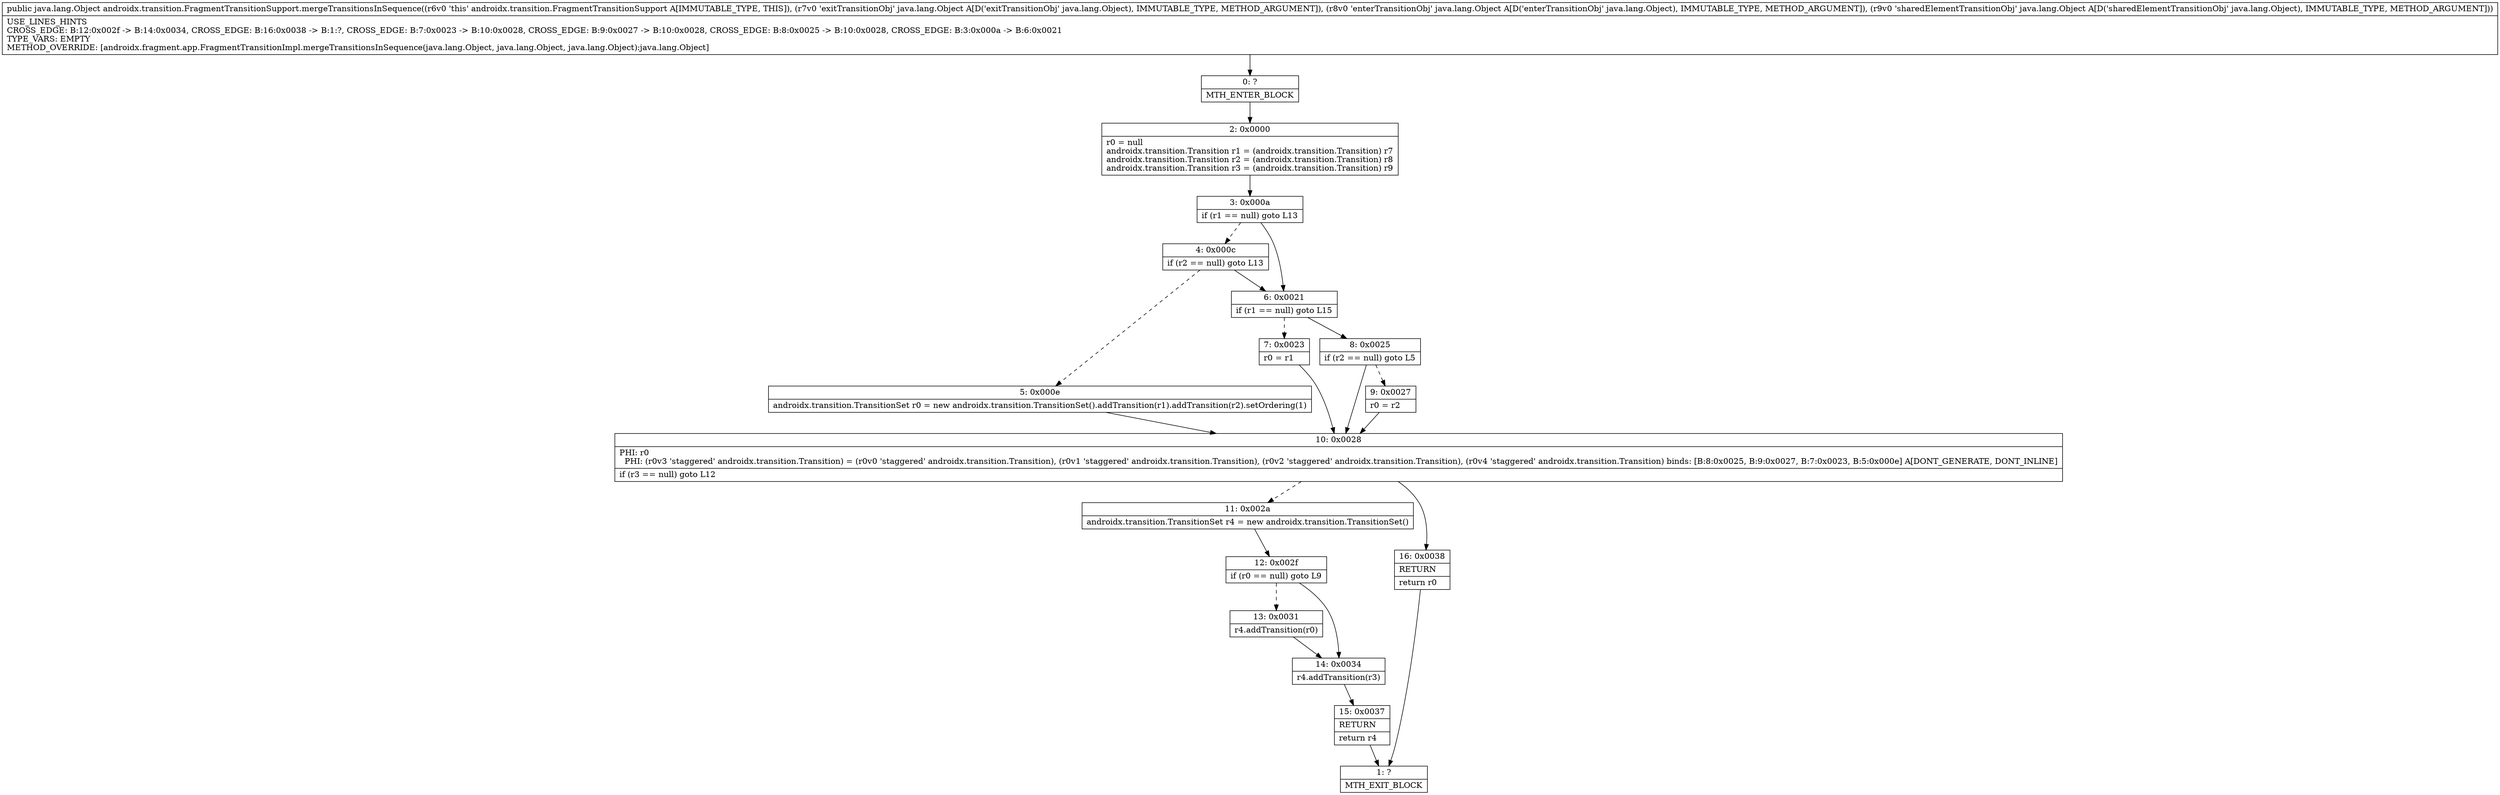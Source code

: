 digraph "CFG forandroidx.transition.FragmentTransitionSupport.mergeTransitionsInSequence(Ljava\/lang\/Object;Ljava\/lang\/Object;Ljava\/lang\/Object;)Ljava\/lang\/Object;" {
Node_0 [shape=record,label="{0\:\ ?|MTH_ENTER_BLOCK\l}"];
Node_2 [shape=record,label="{2\:\ 0x0000|r0 = null\landroidx.transition.Transition r1 = (androidx.transition.Transition) r7\landroidx.transition.Transition r2 = (androidx.transition.Transition) r8\landroidx.transition.Transition r3 = (androidx.transition.Transition) r9\l}"];
Node_3 [shape=record,label="{3\:\ 0x000a|if (r1 == null) goto L13\l}"];
Node_4 [shape=record,label="{4\:\ 0x000c|if (r2 == null) goto L13\l}"];
Node_5 [shape=record,label="{5\:\ 0x000e|androidx.transition.TransitionSet r0 = new androidx.transition.TransitionSet().addTransition(r1).addTransition(r2).setOrdering(1)\l}"];
Node_10 [shape=record,label="{10\:\ 0x0028|PHI: r0 \l  PHI: (r0v3 'staggered' androidx.transition.Transition) = (r0v0 'staggered' androidx.transition.Transition), (r0v1 'staggered' androidx.transition.Transition), (r0v2 'staggered' androidx.transition.Transition), (r0v4 'staggered' androidx.transition.Transition) binds: [B:8:0x0025, B:9:0x0027, B:7:0x0023, B:5:0x000e] A[DONT_GENERATE, DONT_INLINE]\l|if (r3 == null) goto L12\l}"];
Node_11 [shape=record,label="{11\:\ 0x002a|androidx.transition.TransitionSet r4 = new androidx.transition.TransitionSet()\l}"];
Node_12 [shape=record,label="{12\:\ 0x002f|if (r0 == null) goto L9\l}"];
Node_13 [shape=record,label="{13\:\ 0x0031|r4.addTransition(r0)\l}"];
Node_14 [shape=record,label="{14\:\ 0x0034|r4.addTransition(r3)\l}"];
Node_15 [shape=record,label="{15\:\ 0x0037|RETURN\l|return r4\l}"];
Node_1 [shape=record,label="{1\:\ ?|MTH_EXIT_BLOCK\l}"];
Node_16 [shape=record,label="{16\:\ 0x0038|RETURN\l|return r0\l}"];
Node_6 [shape=record,label="{6\:\ 0x0021|if (r1 == null) goto L15\l}"];
Node_7 [shape=record,label="{7\:\ 0x0023|r0 = r1\l}"];
Node_8 [shape=record,label="{8\:\ 0x0025|if (r2 == null) goto L5\l}"];
Node_9 [shape=record,label="{9\:\ 0x0027|r0 = r2\l}"];
MethodNode[shape=record,label="{public java.lang.Object androidx.transition.FragmentTransitionSupport.mergeTransitionsInSequence((r6v0 'this' androidx.transition.FragmentTransitionSupport A[IMMUTABLE_TYPE, THIS]), (r7v0 'exitTransitionObj' java.lang.Object A[D('exitTransitionObj' java.lang.Object), IMMUTABLE_TYPE, METHOD_ARGUMENT]), (r8v0 'enterTransitionObj' java.lang.Object A[D('enterTransitionObj' java.lang.Object), IMMUTABLE_TYPE, METHOD_ARGUMENT]), (r9v0 'sharedElementTransitionObj' java.lang.Object A[D('sharedElementTransitionObj' java.lang.Object), IMMUTABLE_TYPE, METHOD_ARGUMENT]))  | USE_LINES_HINTS\lCROSS_EDGE: B:12:0x002f \-\> B:14:0x0034, CROSS_EDGE: B:16:0x0038 \-\> B:1:?, CROSS_EDGE: B:7:0x0023 \-\> B:10:0x0028, CROSS_EDGE: B:9:0x0027 \-\> B:10:0x0028, CROSS_EDGE: B:8:0x0025 \-\> B:10:0x0028, CROSS_EDGE: B:3:0x000a \-\> B:6:0x0021\lTYPE_VARS: EMPTY\lMETHOD_OVERRIDE: [androidx.fragment.app.FragmentTransitionImpl.mergeTransitionsInSequence(java.lang.Object, java.lang.Object, java.lang.Object):java.lang.Object]\l}"];
MethodNode -> Node_0;Node_0 -> Node_2;
Node_2 -> Node_3;
Node_3 -> Node_4[style=dashed];
Node_3 -> Node_6;
Node_4 -> Node_5[style=dashed];
Node_4 -> Node_6;
Node_5 -> Node_10;
Node_10 -> Node_11[style=dashed];
Node_10 -> Node_16;
Node_11 -> Node_12;
Node_12 -> Node_13[style=dashed];
Node_12 -> Node_14;
Node_13 -> Node_14;
Node_14 -> Node_15;
Node_15 -> Node_1;
Node_16 -> Node_1;
Node_6 -> Node_7[style=dashed];
Node_6 -> Node_8;
Node_7 -> Node_10;
Node_8 -> Node_9[style=dashed];
Node_8 -> Node_10;
Node_9 -> Node_10;
}

